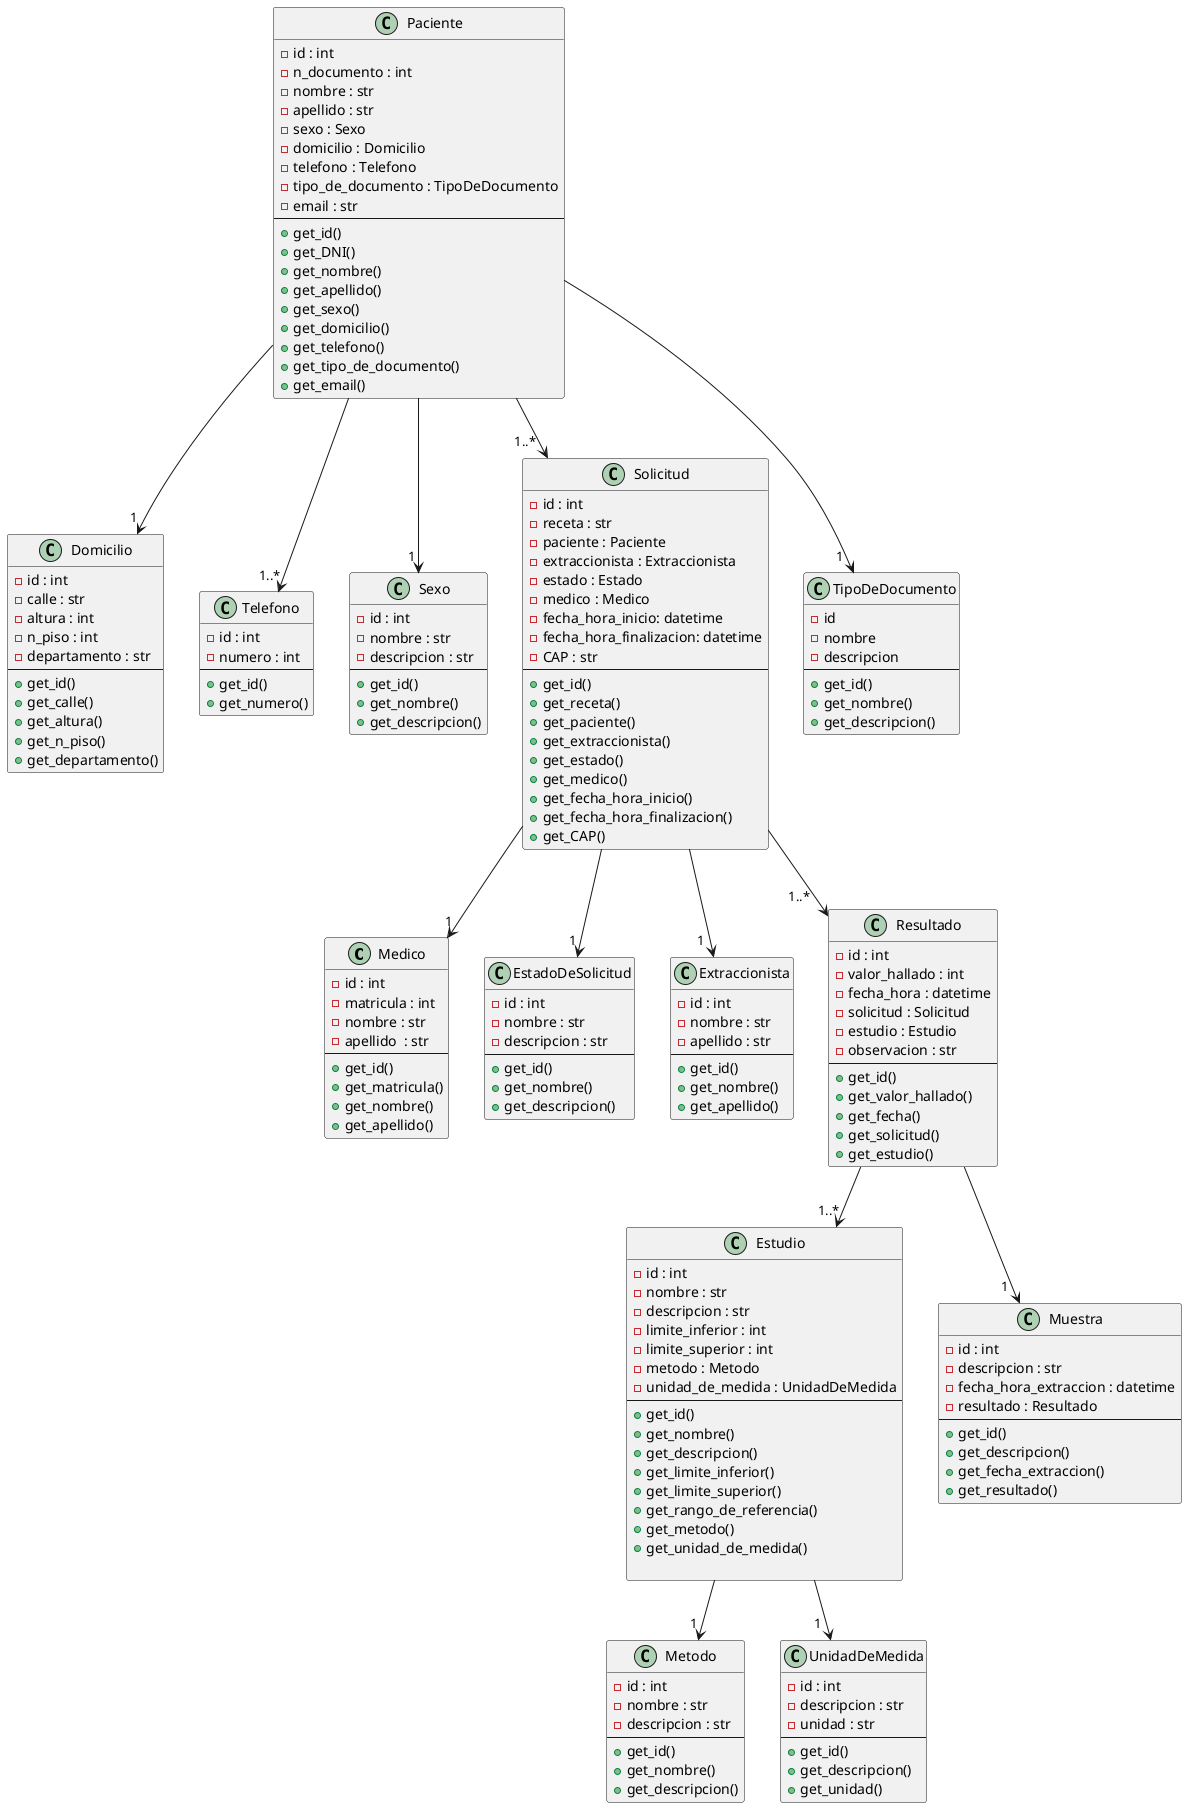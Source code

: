 @startuml ClassDiagram

class Medico {
    - id : int
    - matricula : int
    - nombre : str
    - apellido  : str
    --
    + get_id()
    + get_matricula()
    + get_nombre()
    + get_apellido()
}

class Domicilio {
    - id : int
    - calle : str
    - altura : int
    - n_piso : int
    - departamento : str
    --
    + get_id()
    + get_calle()
    + get_altura()
    + get_n_piso()
    + get_departamento()
}

class Telefono {
    - id : int
    - numero : int
    --
    + get_id()
    + get_numero()
}

class Sexo {
    - id : int
    - nombre : str
    - descripcion : str
    --
    + get_id()
    + get_nombre()
    + get_descripcion()
}

class Paciente {
    - id : int
    - n_documento : int
    - nombre : str
    - apellido : str
    - sexo : Sexo
    - domicilio : Domicilio
    - telefono : Telefono
    - tipo_de_documento : TipoDeDocumento
    - email : str
    --
    + get_id()
    + get_DNI()
    + get_nombre()
    + get_apellido()
    + get_sexo()
    + get_domicilio()
    + get_telefono()
    +get_tipo_de_documento()
    + get_email()
}

class EstadoDeSolicitud {
    - id : int
    - nombre : str
    - descripcion : str
    --
    + get_id()
    + get_nombre()
    + get_descripcion()
}

class Estudio {
    - id : int
    - nombre : str
    - descripcion : str
    - limite_inferior : int
    - limite_superior : int
    - metodo : Metodo
    - unidad_de_medida : UnidadDeMedida
    --
    + get_id()
    + get_nombre()
    + get_descripcion()
    + get_limite_inferior()
    + get_limite_superior()
    + get_rango_de_referencia()
    + get_metodo()
    + get_unidad_de_medida()

}

class Solicitud {
    - id : int
    - receta : str
    - paciente : Paciente
    - extraccionista : Extraccionista
    - estado : Estado
    - medico : Medico
    - fecha_hora_inicio: datetime
    - fecha_hora_finalizacion: datetime
    - CAP : str
    --
    + get_id()
    + get_receta()
    + get_paciente()
    + get_extraccionista()
    + get_estado()
    + get_medico()
    + get_fecha_hora_inicio()
    + get_fecha_hora_finalizacion()
    + get_CAP()
}

class Extraccionista {
    - id : int
    - nombre : str
    - apellido : str
    --
    + get_id()
    + get_nombre()
    + get_apellido()
}

class Muestra {
    - id : int
    - descripcion : str
    - fecha_hora_extraccion : datetime
    - resultado : Resultado
    --
    + get_id()
    + get_descripcion()
    + get_fecha_extraccion()
    + get_resultado()
}

class Metodo {
    - id : int
    - nombre : str
    - descripcion : str
    --
    + get_id()
    + get_nombre()
    + get_descripcion()
}

class Resultado {
    - id : int
    - valor_hallado : int
    - fecha_hora : datetime
    - solicitud : Solicitud
    - estudio : Estudio
    - observacion : str
    --
    + get_id()
    + get_valor_hallado()
    + get_fecha()
    + get_solicitud()
    + get_estudio()
}

class UnidadDeMedida {
    - id : int
    - descripcion : str
    - unidad : str
    --
    + get_id()
    + get_descripcion()
    + get_unidad()
}

class TipoDeDocumento{
    - id
    - nombre
    - descripcion
    --
    + get_id()
    + get_nombre()
    + get_descripcion()
}

Paciente --> "1 " Sexo
Paciente --> "1..*" Telefono
Paciente --> "1 " Domicilio
Paciente --> "1..*  " Solicitud
Paciente --> "1  " TipoDeDocumento
Solicitud --> "1  " Extraccionista
Solicitud --> "   1" Medico
Solicitud --> "1 " EstadoDeSolicitud
Solicitud --> "1..*   " Resultado
Resultado --> "1  " Muestra
Resultado --> "1..*" Estudio
Estudio --> "1 " Metodo
Estudio --> "1  " UnidadDeMedida 

@enduml